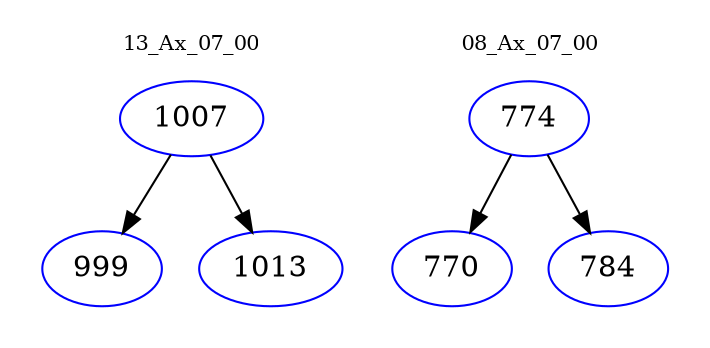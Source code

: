 digraph{
subgraph cluster_0 {
color = white
label = "13_Ax_07_00";
fontsize=10;
T0_1007 [label="1007", color="blue"]
T0_1007 -> T0_999 [color="black"]
T0_999 [label="999", color="blue"]
T0_1007 -> T0_1013 [color="black"]
T0_1013 [label="1013", color="blue"]
}
subgraph cluster_1 {
color = white
label = "08_Ax_07_00";
fontsize=10;
T1_774 [label="774", color="blue"]
T1_774 -> T1_770 [color="black"]
T1_770 [label="770", color="blue"]
T1_774 -> T1_784 [color="black"]
T1_784 [label="784", color="blue"]
}
}
